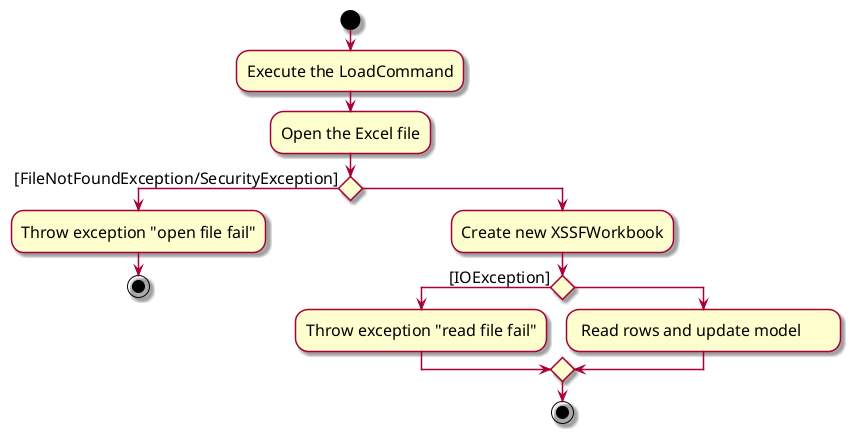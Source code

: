 @startuml
skin rose
skinparam ActivityFontSize 16
skinparam ArrowFontSize 16

start
:Execute the LoadCommand;
:Open the Excel file;
if () then ([FileNotFoundException/SecurityException])
  :Throw exception "open file fail";
  stop
else ()
  :Create new XSSFWorkbook;
  if () then ([IOException])
    :Throw exception "read file fail";
  else ()
    : Read rows and update model       ;
  endif
stop
@enduml
